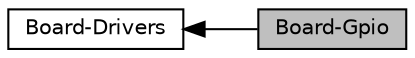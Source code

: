 digraph "Board-Gpio"
{
  edge [fontname="Helvetica",fontsize="10",labelfontname="Helvetica",labelfontsize="10"];
  node [fontname="Helvetica",fontsize="10",shape=record];
  rankdir=LR;
  Node1 [label="Board-Drivers",height=0.2,width=0.4,color="black", fillcolor="white", style="filled",URL="$group__Board-Drivers.html"];
  Node0 [label="Board-Gpio",height=0.2,width=0.4,color="black", fillcolor="grey75", style="filled", fontcolor="black"];
  Node1->Node0 [shape=plaintext, dir="back", style="solid"];
}
